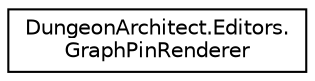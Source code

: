digraph "Graphical Class Hierarchy"
{
  edge [fontname="Helvetica",fontsize="10",labelfontname="Helvetica",labelfontsize="10"];
  node [fontname="Helvetica",fontsize="10",shape=record];
  rankdir="LR";
  Node1 [label="DungeonArchitect.Editors.\lGraphPinRenderer",height=0.2,width=0.4,color="black", fillcolor="white", style="filled",URL="$class_dungeon_architect_1_1_editors_1_1_graph_pin_renderer.html",tooltip="Renders a graph pin hosted inside a node "];
}
